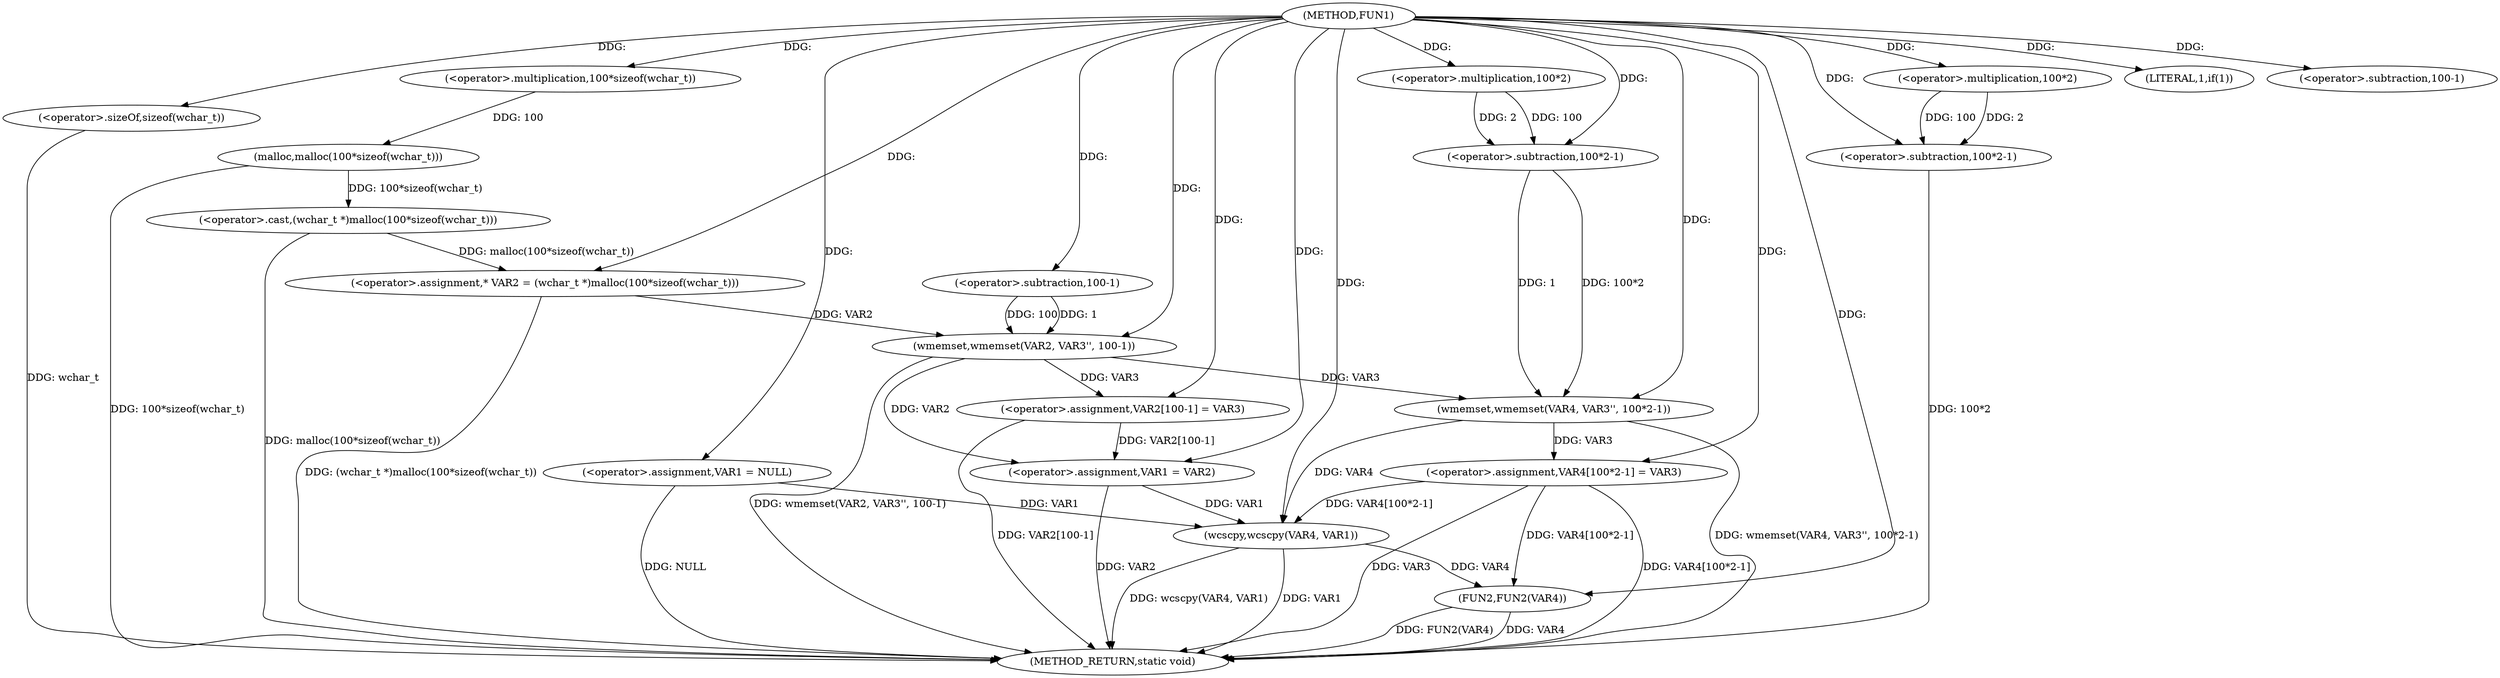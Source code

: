 digraph FUN1 {  
"1000100" [label = "(METHOD,FUN1)" ]
"1000160" [label = "(METHOD_RETURN,static void)" ]
"1000103" [label = "(<operator>.assignment,VAR1 = NULL)" ]
"1000107" [label = "(LITERAL,1,if(1))" ]
"1000111" [label = "(<operator>.assignment,* VAR2 = (wchar_t *)malloc(100*sizeof(wchar_t)))" ]
"1000113" [label = "(<operator>.cast,(wchar_t *)malloc(100*sizeof(wchar_t)))" ]
"1000115" [label = "(malloc,malloc(100*sizeof(wchar_t)))" ]
"1000116" [label = "(<operator>.multiplication,100*sizeof(wchar_t))" ]
"1000118" [label = "(<operator>.sizeOf,sizeof(wchar_t))" ]
"1000120" [label = "(wmemset,wmemset(VAR2, VAR3'', 100-1))" ]
"1000123" [label = "(<operator>.subtraction,100-1)" ]
"1000126" [label = "(<operator>.assignment,VAR2[100-1] = VAR3)" ]
"1000129" [label = "(<operator>.subtraction,100-1)" ]
"1000133" [label = "(<operator>.assignment,VAR1 = VAR2)" ]
"1000138" [label = "(wmemset,wmemset(VAR4, VAR3'', 100*2-1))" ]
"1000141" [label = "(<operator>.subtraction,100*2-1)" ]
"1000142" [label = "(<operator>.multiplication,100*2)" ]
"1000146" [label = "(<operator>.assignment,VAR4[100*2-1] = VAR3)" ]
"1000149" [label = "(<operator>.subtraction,100*2-1)" ]
"1000150" [label = "(<operator>.multiplication,100*2)" ]
"1000155" [label = "(wcscpy,wcscpy(VAR4, VAR1))" ]
"1000158" [label = "(FUN2,FUN2(VAR4))" ]
  "1000158" -> "1000160"  [ label = "DDG: VAR4"] 
  "1000155" -> "1000160"  [ label = "DDG: VAR1"] 
  "1000103" -> "1000160"  [ label = "DDG: NULL"] 
  "1000113" -> "1000160"  [ label = "DDG: malloc(100*sizeof(wchar_t))"] 
  "1000126" -> "1000160"  [ label = "DDG: VAR2[100-1]"] 
  "1000146" -> "1000160"  [ label = "DDG: VAR3"] 
  "1000149" -> "1000160"  [ label = "DDG: 100*2"] 
  "1000138" -> "1000160"  [ label = "DDG: wmemset(VAR4, VAR3'', 100*2-1)"] 
  "1000118" -> "1000160"  [ label = "DDG: wchar_t"] 
  "1000155" -> "1000160"  [ label = "DDG: wcscpy(VAR4, VAR1)"] 
  "1000158" -> "1000160"  [ label = "DDG: FUN2(VAR4)"] 
  "1000133" -> "1000160"  [ label = "DDG: VAR2"] 
  "1000111" -> "1000160"  [ label = "DDG: (wchar_t *)malloc(100*sizeof(wchar_t))"] 
  "1000120" -> "1000160"  [ label = "DDG: wmemset(VAR2, VAR3'', 100-1)"] 
  "1000146" -> "1000160"  [ label = "DDG: VAR4[100*2-1]"] 
  "1000115" -> "1000160"  [ label = "DDG: 100*sizeof(wchar_t)"] 
  "1000100" -> "1000103"  [ label = "DDG: "] 
  "1000100" -> "1000107"  [ label = "DDG: "] 
  "1000113" -> "1000111"  [ label = "DDG: malloc(100*sizeof(wchar_t))"] 
  "1000100" -> "1000111"  [ label = "DDG: "] 
  "1000115" -> "1000113"  [ label = "DDG: 100*sizeof(wchar_t)"] 
  "1000116" -> "1000115"  [ label = "DDG: 100"] 
  "1000100" -> "1000116"  [ label = "DDG: "] 
  "1000100" -> "1000118"  [ label = "DDG: "] 
  "1000111" -> "1000120"  [ label = "DDG: VAR2"] 
  "1000100" -> "1000120"  [ label = "DDG: "] 
  "1000123" -> "1000120"  [ label = "DDG: 100"] 
  "1000123" -> "1000120"  [ label = "DDG: 1"] 
  "1000100" -> "1000123"  [ label = "DDG: "] 
  "1000120" -> "1000126"  [ label = "DDG: VAR3"] 
  "1000100" -> "1000126"  [ label = "DDG: "] 
  "1000100" -> "1000129"  [ label = "DDG: "] 
  "1000120" -> "1000133"  [ label = "DDG: VAR2"] 
  "1000126" -> "1000133"  [ label = "DDG: VAR2[100-1]"] 
  "1000100" -> "1000133"  [ label = "DDG: "] 
  "1000100" -> "1000138"  [ label = "DDG: "] 
  "1000120" -> "1000138"  [ label = "DDG: VAR3"] 
  "1000141" -> "1000138"  [ label = "DDG: 100*2"] 
  "1000141" -> "1000138"  [ label = "DDG: 1"] 
  "1000142" -> "1000141"  [ label = "DDG: 100"] 
  "1000142" -> "1000141"  [ label = "DDG: 2"] 
  "1000100" -> "1000142"  [ label = "DDG: "] 
  "1000100" -> "1000141"  [ label = "DDG: "] 
  "1000138" -> "1000146"  [ label = "DDG: VAR3"] 
  "1000100" -> "1000146"  [ label = "DDG: "] 
  "1000150" -> "1000149"  [ label = "DDG: 100"] 
  "1000150" -> "1000149"  [ label = "DDG: 2"] 
  "1000100" -> "1000150"  [ label = "DDG: "] 
  "1000100" -> "1000149"  [ label = "DDG: "] 
  "1000138" -> "1000155"  [ label = "DDG: VAR4"] 
  "1000146" -> "1000155"  [ label = "DDG: VAR4[100*2-1]"] 
  "1000100" -> "1000155"  [ label = "DDG: "] 
  "1000103" -> "1000155"  [ label = "DDG: VAR1"] 
  "1000133" -> "1000155"  [ label = "DDG: VAR1"] 
  "1000155" -> "1000158"  [ label = "DDG: VAR4"] 
  "1000146" -> "1000158"  [ label = "DDG: VAR4[100*2-1]"] 
  "1000100" -> "1000158"  [ label = "DDG: "] 
}
